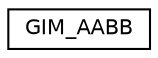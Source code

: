 digraph "Graphical Class Hierarchy"
{
  edge [fontname="Helvetica",fontsize="10",labelfontname="Helvetica",labelfontsize="10"];
  node [fontname="Helvetica",fontsize="10",shape=record];
  rankdir="LR";
  Node1 [label="GIM_AABB",height=0.2,width=0.4,color="black", fillcolor="white", style="filled",URL="$class_g_i_m___a_a_b_b.html",tooltip="Axis aligned box. "];
}
